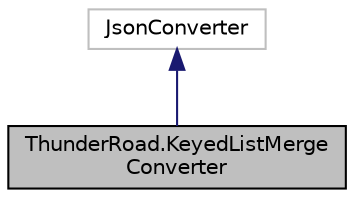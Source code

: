 digraph "ThunderRoad.KeyedListMergeConverter"
{
 // LATEX_PDF_SIZE
  edge [fontname="Helvetica",fontsize="10",labelfontname="Helvetica",labelfontsize="10"];
  node [fontname="Helvetica",fontsize="10",shape=record];
  Node1 [label="ThunderRoad.KeyedListMerge\lConverter",height=0.2,width=0.4,color="black", fillcolor="grey75", style="filled", fontcolor="black",tooltip="Class KeyedListMergeConverter. Implements the Newtonsoft.Json.JsonConverter"];
  Node2 -> Node1 [dir="back",color="midnightblue",fontsize="10",style="solid",fontname="Helvetica"];
  Node2 [label="JsonConverter",height=0.2,width=0.4,color="grey75", fillcolor="white", style="filled",tooltip=" "];
}
